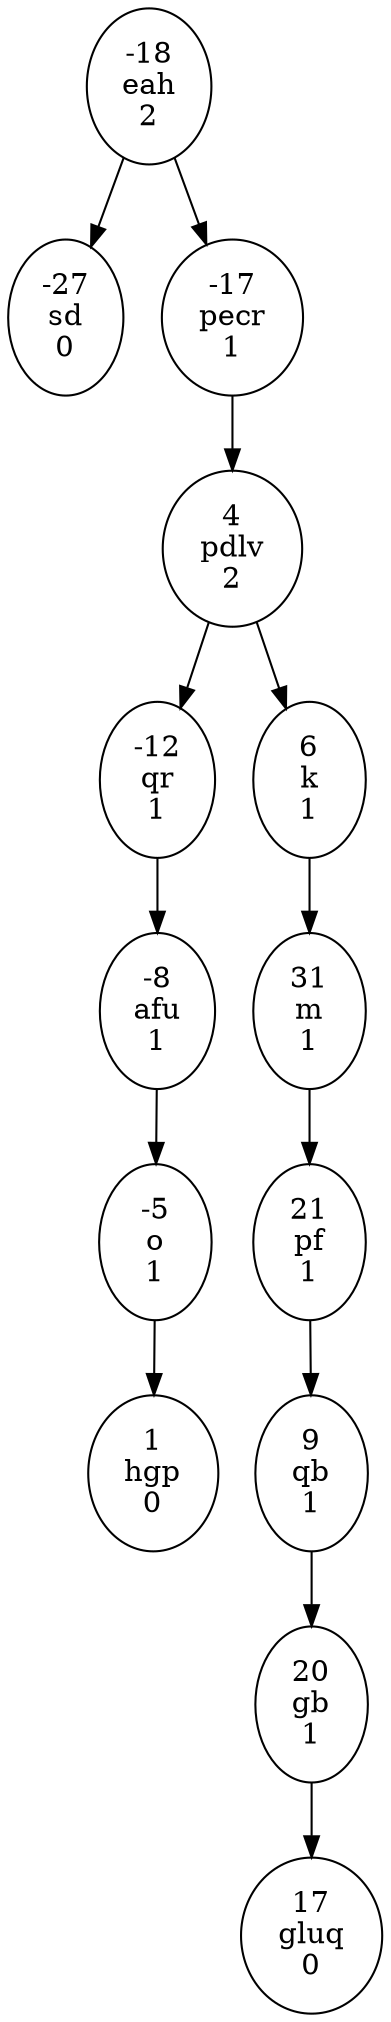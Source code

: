 digraph testAVL {
	N_27[label="-27\nsd\n0"]
	N_18[label="-18\neah\n2"]
	N_18->N_27
	N_18->N_17
	N_17[label="-17\npecr\n1"]
	N_17->N4
	N_12[label="-12\nqr\n1"]
	N_12->N_8
	N_8[label="-8\nafu\n1"]
	N_8->N_5
	N_5[label="-5\no\n1"]
	N_5->N1
	N1[label="1\nhgp\n0"]
	N4[label="4\npdlv\n2"]
	N4->N_12
	N4->N6
	N6[label="6\nk\n1"]
	N6->N31
	N9[label="9\nqb\n1"]
	N9->N20
	N17[label="17\ngluq\n0"]
	N20[label="20\ngb\n1"]
	N20->N17
	N21[label="21\npf\n1"]
	N21->N9
	N31[label="31\nm\n1"]
	N31->N21
}
